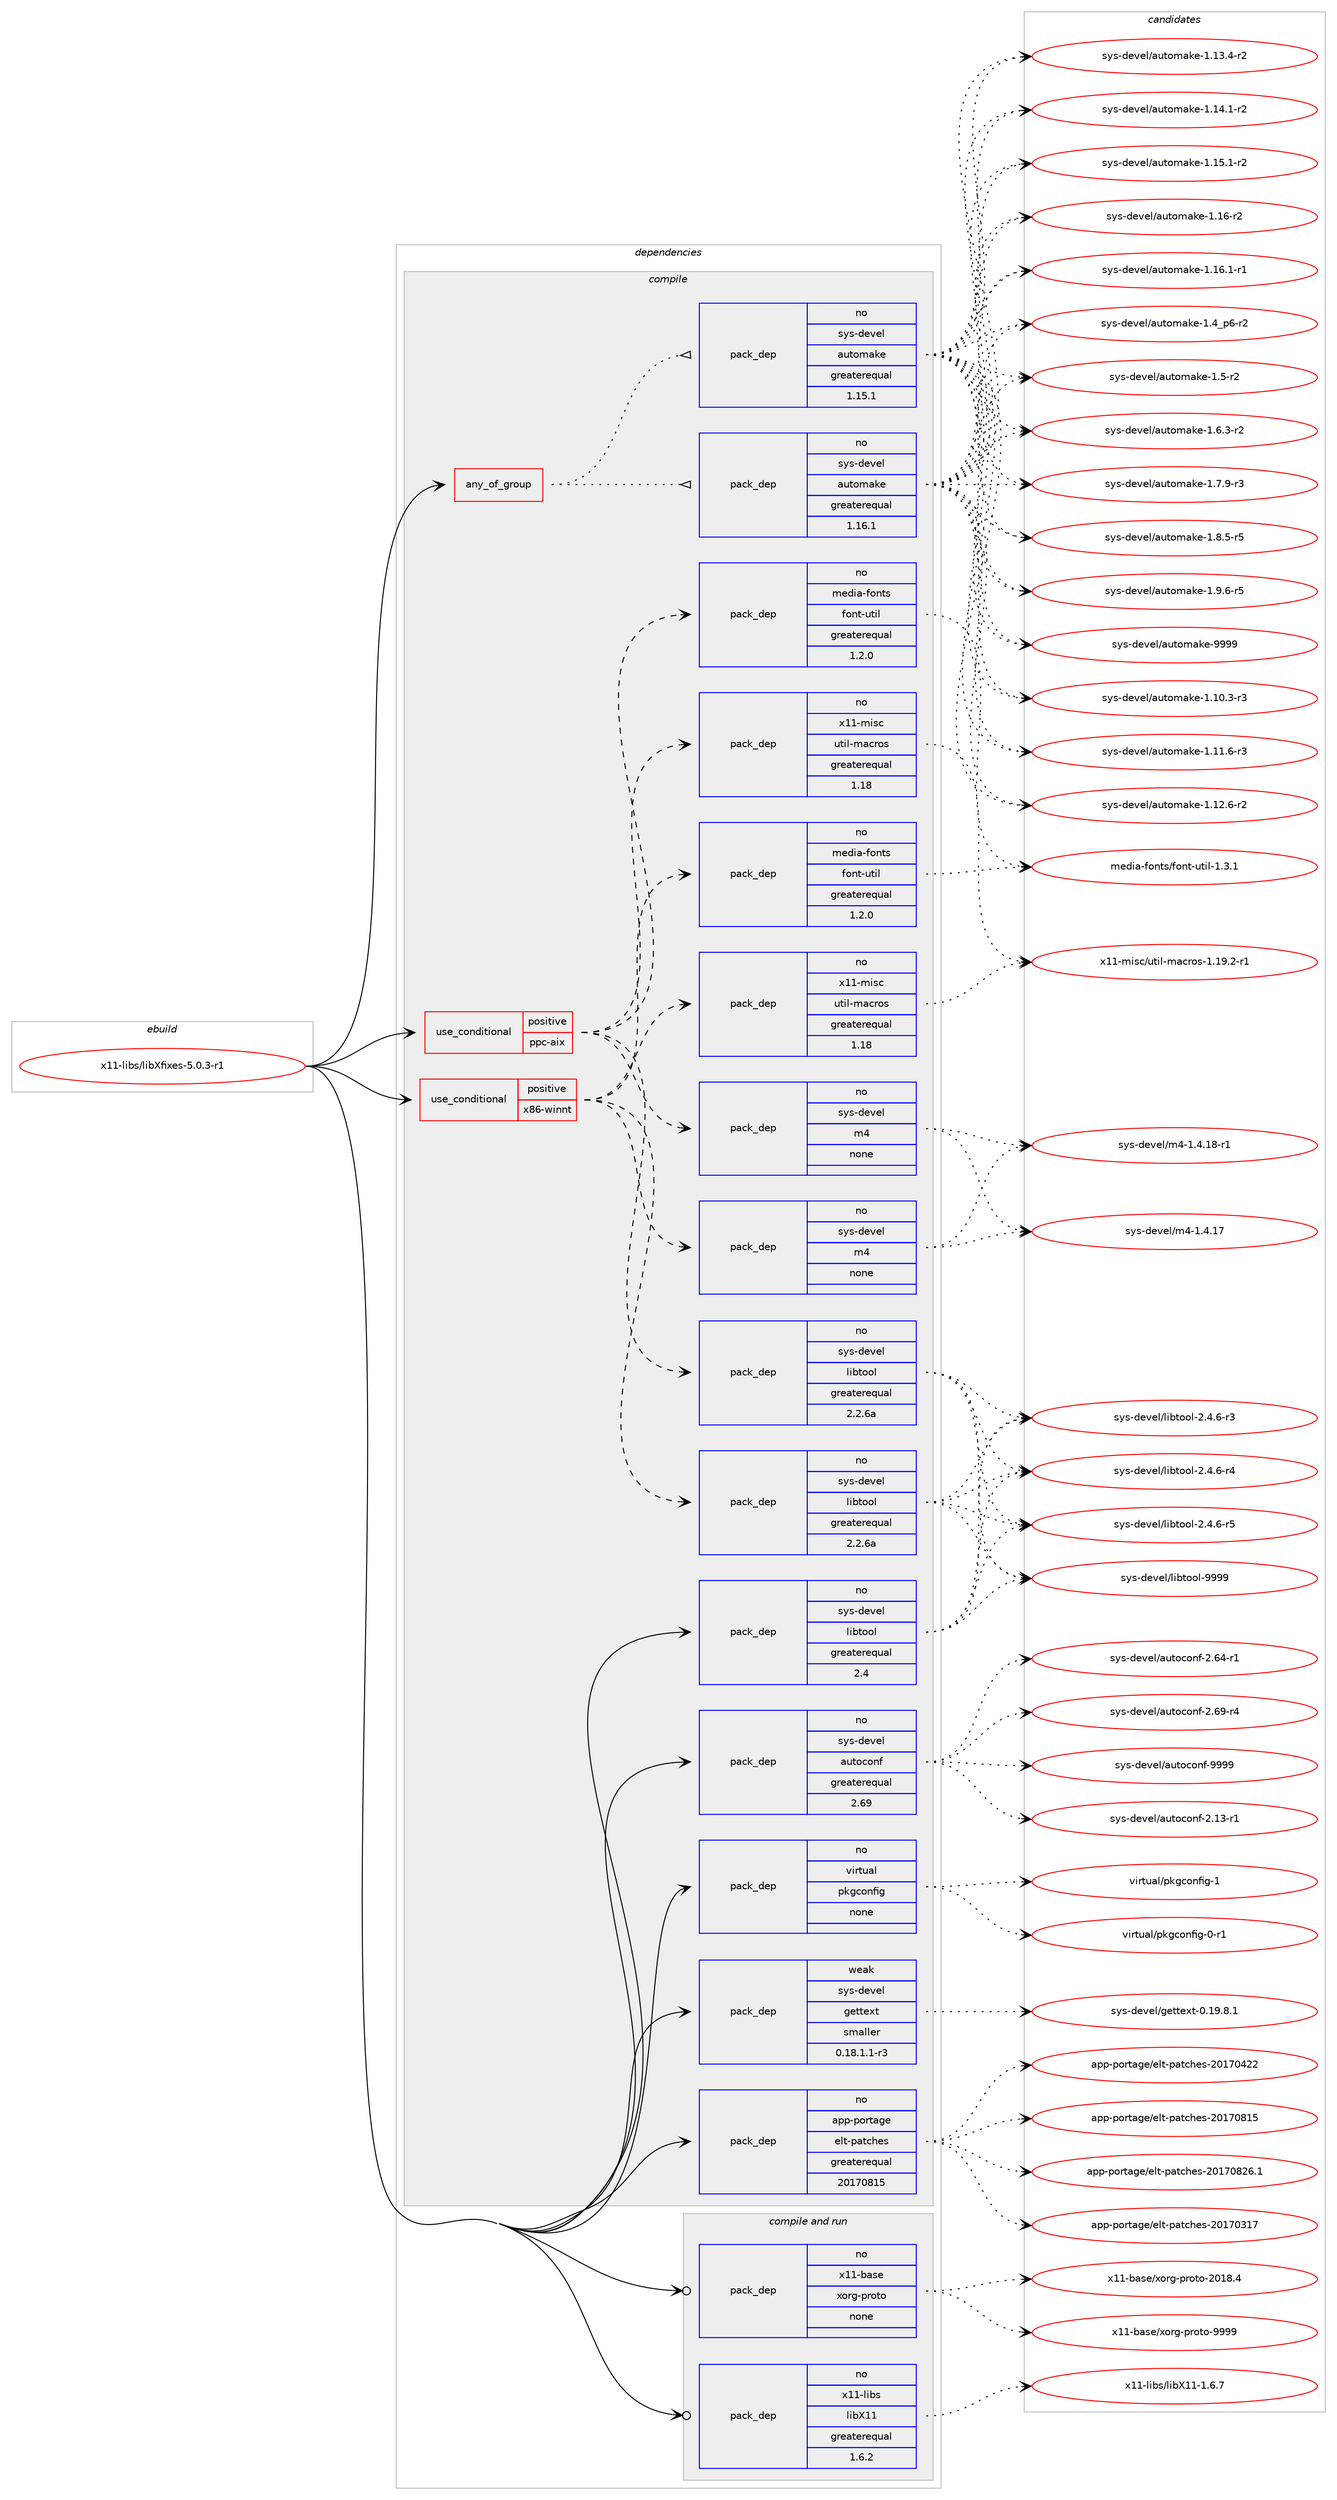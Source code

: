 digraph prolog {

# *************
# Graph options
# *************

newrank=true;
concentrate=true;
compound=true;
graph [rankdir=LR,fontname=Helvetica,fontsize=10,ranksep=1.5];#, ranksep=2.5, nodesep=0.2];
edge  [arrowhead=vee];
node  [fontname=Helvetica,fontsize=10];

# **********
# The ebuild
# **********

subgraph cluster_leftcol {
color=gray;
rank=same;
label=<<i>ebuild</i>>;
id [label="x11-libs/libXfixes-5.0.3-r1", color=red, width=4, href="../x11-libs/libXfixes-5.0.3-r1.svg"];
}

# ****************
# The dependencies
# ****************

subgraph cluster_midcol {
color=gray;
label=<<i>dependencies</i>>;
subgraph cluster_compile {
fillcolor="#eeeeee";
style=filled;
label=<<i>compile</i>>;
subgraph any28539 {
dependency1759533 [label=<<TABLE BORDER="0" CELLBORDER="1" CELLSPACING="0" CELLPADDING="4"><TR><TD CELLPADDING="10">any_of_group</TD></TR></TABLE>>, shape=none, color=red];subgraph pack1263950 {
dependency1759534 [label=<<TABLE BORDER="0" CELLBORDER="1" CELLSPACING="0" CELLPADDING="4" WIDTH="220"><TR><TD ROWSPAN="6" CELLPADDING="30">pack_dep</TD></TR><TR><TD WIDTH="110">no</TD></TR><TR><TD>sys-devel</TD></TR><TR><TD>automake</TD></TR><TR><TD>greaterequal</TD></TR><TR><TD>1.16.1</TD></TR></TABLE>>, shape=none, color=blue];
}
dependency1759533:e -> dependency1759534:w [weight=20,style="dotted",arrowhead="oinv"];
subgraph pack1263951 {
dependency1759535 [label=<<TABLE BORDER="0" CELLBORDER="1" CELLSPACING="0" CELLPADDING="4" WIDTH="220"><TR><TD ROWSPAN="6" CELLPADDING="30">pack_dep</TD></TR><TR><TD WIDTH="110">no</TD></TR><TR><TD>sys-devel</TD></TR><TR><TD>automake</TD></TR><TR><TD>greaterequal</TD></TR><TR><TD>1.15.1</TD></TR></TABLE>>, shape=none, color=blue];
}
dependency1759533:e -> dependency1759535:w [weight=20,style="dotted",arrowhead="oinv"];
}
id:e -> dependency1759533:w [weight=20,style="solid",arrowhead="vee"];
subgraph cond466041 {
dependency1759536 [label=<<TABLE BORDER="0" CELLBORDER="1" CELLSPACING="0" CELLPADDING="4"><TR><TD ROWSPAN="3" CELLPADDING="10">use_conditional</TD></TR><TR><TD>positive</TD></TR><TR><TD>ppc-aix</TD></TR></TABLE>>, shape=none, color=red];
subgraph pack1263952 {
dependency1759537 [label=<<TABLE BORDER="0" CELLBORDER="1" CELLSPACING="0" CELLPADDING="4" WIDTH="220"><TR><TD ROWSPAN="6" CELLPADDING="30">pack_dep</TD></TR><TR><TD WIDTH="110">no</TD></TR><TR><TD>sys-devel</TD></TR><TR><TD>libtool</TD></TR><TR><TD>greaterequal</TD></TR><TR><TD>2.2.6a</TD></TR></TABLE>>, shape=none, color=blue];
}
dependency1759536:e -> dependency1759537:w [weight=20,style="dashed",arrowhead="vee"];
subgraph pack1263953 {
dependency1759538 [label=<<TABLE BORDER="0" CELLBORDER="1" CELLSPACING="0" CELLPADDING="4" WIDTH="220"><TR><TD ROWSPAN="6" CELLPADDING="30">pack_dep</TD></TR><TR><TD WIDTH="110">no</TD></TR><TR><TD>sys-devel</TD></TR><TR><TD>m4</TD></TR><TR><TD>none</TD></TR><TR><TD></TD></TR></TABLE>>, shape=none, color=blue];
}
dependency1759536:e -> dependency1759538:w [weight=20,style="dashed",arrowhead="vee"];
subgraph pack1263954 {
dependency1759539 [label=<<TABLE BORDER="0" CELLBORDER="1" CELLSPACING="0" CELLPADDING="4" WIDTH="220"><TR><TD ROWSPAN="6" CELLPADDING="30">pack_dep</TD></TR><TR><TD WIDTH="110">no</TD></TR><TR><TD>x11-misc</TD></TR><TR><TD>util-macros</TD></TR><TR><TD>greaterequal</TD></TR><TR><TD>1.18</TD></TR></TABLE>>, shape=none, color=blue];
}
dependency1759536:e -> dependency1759539:w [weight=20,style="dashed",arrowhead="vee"];
subgraph pack1263955 {
dependency1759540 [label=<<TABLE BORDER="0" CELLBORDER="1" CELLSPACING="0" CELLPADDING="4" WIDTH="220"><TR><TD ROWSPAN="6" CELLPADDING="30">pack_dep</TD></TR><TR><TD WIDTH="110">no</TD></TR><TR><TD>media-fonts</TD></TR><TR><TD>font-util</TD></TR><TR><TD>greaterequal</TD></TR><TR><TD>1.2.0</TD></TR></TABLE>>, shape=none, color=blue];
}
dependency1759536:e -> dependency1759540:w [weight=20,style="dashed",arrowhead="vee"];
}
id:e -> dependency1759536:w [weight=20,style="solid",arrowhead="vee"];
subgraph cond466042 {
dependency1759541 [label=<<TABLE BORDER="0" CELLBORDER="1" CELLSPACING="0" CELLPADDING="4"><TR><TD ROWSPAN="3" CELLPADDING="10">use_conditional</TD></TR><TR><TD>positive</TD></TR><TR><TD>x86-winnt</TD></TR></TABLE>>, shape=none, color=red];
subgraph pack1263956 {
dependency1759542 [label=<<TABLE BORDER="0" CELLBORDER="1" CELLSPACING="0" CELLPADDING="4" WIDTH="220"><TR><TD ROWSPAN="6" CELLPADDING="30">pack_dep</TD></TR><TR><TD WIDTH="110">no</TD></TR><TR><TD>sys-devel</TD></TR><TR><TD>libtool</TD></TR><TR><TD>greaterequal</TD></TR><TR><TD>2.2.6a</TD></TR></TABLE>>, shape=none, color=blue];
}
dependency1759541:e -> dependency1759542:w [weight=20,style="dashed",arrowhead="vee"];
subgraph pack1263957 {
dependency1759543 [label=<<TABLE BORDER="0" CELLBORDER="1" CELLSPACING="0" CELLPADDING="4" WIDTH="220"><TR><TD ROWSPAN="6" CELLPADDING="30">pack_dep</TD></TR><TR><TD WIDTH="110">no</TD></TR><TR><TD>sys-devel</TD></TR><TR><TD>m4</TD></TR><TR><TD>none</TD></TR><TR><TD></TD></TR></TABLE>>, shape=none, color=blue];
}
dependency1759541:e -> dependency1759543:w [weight=20,style="dashed",arrowhead="vee"];
subgraph pack1263958 {
dependency1759544 [label=<<TABLE BORDER="0" CELLBORDER="1" CELLSPACING="0" CELLPADDING="4" WIDTH="220"><TR><TD ROWSPAN="6" CELLPADDING="30">pack_dep</TD></TR><TR><TD WIDTH="110">no</TD></TR><TR><TD>x11-misc</TD></TR><TR><TD>util-macros</TD></TR><TR><TD>greaterequal</TD></TR><TR><TD>1.18</TD></TR></TABLE>>, shape=none, color=blue];
}
dependency1759541:e -> dependency1759544:w [weight=20,style="dashed",arrowhead="vee"];
subgraph pack1263959 {
dependency1759545 [label=<<TABLE BORDER="0" CELLBORDER="1" CELLSPACING="0" CELLPADDING="4" WIDTH="220"><TR><TD ROWSPAN="6" CELLPADDING="30">pack_dep</TD></TR><TR><TD WIDTH="110">no</TD></TR><TR><TD>media-fonts</TD></TR><TR><TD>font-util</TD></TR><TR><TD>greaterequal</TD></TR><TR><TD>1.2.0</TD></TR></TABLE>>, shape=none, color=blue];
}
dependency1759541:e -> dependency1759545:w [weight=20,style="dashed",arrowhead="vee"];
}
id:e -> dependency1759541:w [weight=20,style="solid",arrowhead="vee"];
subgraph pack1263960 {
dependency1759546 [label=<<TABLE BORDER="0" CELLBORDER="1" CELLSPACING="0" CELLPADDING="4" WIDTH="220"><TR><TD ROWSPAN="6" CELLPADDING="30">pack_dep</TD></TR><TR><TD WIDTH="110">no</TD></TR><TR><TD>app-portage</TD></TR><TR><TD>elt-patches</TD></TR><TR><TD>greaterequal</TD></TR><TR><TD>20170815</TD></TR></TABLE>>, shape=none, color=blue];
}
id:e -> dependency1759546:w [weight=20,style="solid",arrowhead="vee"];
subgraph pack1263961 {
dependency1759547 [label=<<TABLE BORDER="0" CELLBORDER="1" CELLSPACING="0" CELLPADDING="4" WIDTH="220"><TR><TD ROWSPAN="6" CELLPADDING="30">pack_dep</TD></TR><TR><TD WIDTH="110">no</TD></TR><TR><TD>sys-devel</TD></TR><TR><TD>autoconf</TD></TR><TR><TD>greaterequal</TD></TR><TR><TD>2.69</TD></TR></TABLE>>, shape=none, color=blue];
}
id:e -> dependency1759547:w [weight=20,style="solid",arrowhead="vee"];
subgraph pack1263962 {
dependency1759548 [label=<<TABLE BORDER="0" CELLBORDER="1" CELLSPACING="0" CELLPADDING="4" WIDTH="220"><TR><TD ROWSPAN="6" CELLPADDING="30">pack_dep</TD></TR><TR><TD WIDTH="110">no</TD></TR><TR><TD>sys-devel</TD></TR><TR><TD>libtool</TD></TR><TR><TD>greaterequal</TD></TR><TR><TD>2.4</TD></TR></TABLE>>, shape=none, color=blue];
}
id:e -> dependency1759548:w [weight=20,style="solid",arrowhead="vee"];
subgraph pack1263963 {
dependency1759549 [label=<<TABLE BORDER="0" CELLBORDER="1" CELLSPACING="0" CELLPADDING="4" WIDTH="220"><TR><TD ROWSPAN="6" CELLPADDING="30">pack_dep</TD></TR><TR><TD WIDTH="110">no</TD></TR><TR><TD>virtual</TD></TR><TR><TD>pkgconfig</TD></TR><TR><TD>none</TD></TR><TR><TD></TD></TR></TABLE>>, shape=none, color=blue];
}
id:e -> dependency1759549:w [weight=20,style="solid",arrowhead="vee"];
subgraph pack1263964 {
dependency1759550 [label=<<TABLE BORDER="0" CELLBORDER="1" CELLSPACING="0" CELLPADDING="4" WIDTH="220"><TR><TD ROWSPAN="6" CELLPADDING="30">pack_dep</TD></TR><TR><TD WIDTH="110">weak</TD></TR><TR><TD>sys-devel</TD></TR><TR><TD>gettext</TD></TR><TR><TD>smaller</TD></TR><TR><TD>0.18.1.1-r3</TD></TR></TABLE>>, shape=none, color=blue];
}
id:e -> dependency1759550:w [weight=20,style="solid",arrowhead="vee"];
}
subgraph cluster_compileandrun {
fillcolor="#eeeeee";
style=filled;
label=<<i>compile and run</i>>;
subgraph pack1263965 {
dependency1759551 [label=<<TABLE BORDER="0" CELLBORDER="1" CELLSPACING="0" CELLPADDING="4" WIDTH="220"><TR><TD ROWSPAN="6" CELLPADDING="30">pack_dep</TD></TR><TR><TD WIDTH="110">no</TD></TR><TR><TD>x11-base</TD></TR><TR><TD>xorg-proto</TD></TR><TR><TD>none</TD></TR><TR><TD></TD></TR></TABLE>>, shape=none, color=blue];
}
id:e -> dependency1759551:w [weight=20,style="solid",arrowhead="odotvee"];
subgraph pack1263966 {
dependency1759552 [label=<<TABLE BORDER="0" CELLBORDER="1" CELLSPACING="0" CELLPADDING="4" WIDTH="220"><TR><TD ROWSPAN="6" CELLPADDING="30">pack_dep</TD></TR><TR><TD WIDTH="110">no</TD></TR><TR><TD>x11-libs</TD></TR><TR><TD>libX11</TD></TR><TR><TD>greaterequal</TD></TR><TR><TD>1.6.2</TD></TR></TABLE>>, shape=none, color=blue];
}
id:e -> dependency1759552:w [weight=20,style="solid",arrowhead="odotvee"];
}
subgraph cluster_run {
fillcolor="#eeeeee";
style=filled;
label=<<i>run</i>>;
}
}

# **************
# The candidates
# **************

subgraph cluster_choices {
rank=same;
color=gray;
label=<<i>candidates</i>>;

subgraph choice1263950 {
color=black;
nodesep=1;
choice11512111545100101118101108479711711611110997107101454946494846514511451 [label="sys-devel/automake-1.10.3-r3", color=red, width=4,href="../sys-devel/automake-1.10.3-r3.svg"];
choice11512111545100101118101108479711711611110997107101454946494946544511451 [label="sys-devel/automake-1.11.6-r3", color=red, width=4,href="../sys-devel/automake-1.11.6-r3.svg"];
choice11512111545100101118101108479711711611110997107101454946495046544511450 [label="sys-devel/automake-1.12.6-r2", color=red, width=4,href="../sys-devel/automake-1.12.6-r2.svg"];
choice11512111545100101118101108479711711611110997107101454946495146524511450 [label="sys-devel/automake-1.13.4-r2", color=red, width=4,href="../sys-devel/automake-1.13.4-r2.svg"];
choice11512111545100101118101108479711711611110997107101454946495246494511450 [label="sys-devel/automake-1.14.1-r2", color=red, width=4,href="../sys-devel/automake-1.14.1-r2.svg"];
choice11512111545100101118101108479711711611110997107101454946495346494511450 [label="sys-devel/automake-1.15.1-r2", color=red, width=4,href="../sys-devel/automake-1.15.1-r2.svg"];
choice1151211154510010111810110847971171161111099710710145494649544511450 [label="sys-devel/automake-1.16-r2", color=red, width=4,href="../sys-devel/automake-1.16-r2.svg"];
choice11512111545100101118101108479711711611110997107101454946495446494511449 [label="sys-devel/automake-1.16.1-r1", color=red, width=4,href="../sys-devel/automake-1.16.1-r1.svg"];
choice115121115451001011181011084797117116111109971071014549465295112544511450 [label="sys-devel/automake-1.4_p6-r2", color=red, width=4,href="../sys-devel/automake-1.4_p6-r2.svg"];
choice11512111545100101118101108479711711611110997107101454946534511450 [label="sys-devel/automake-1.5-r2", color=red, width=4,href="../sys-devel/automake-1.5-r2.svg"];
choice115121115451001011181011084797117116111109971071014549465446514511450 [label="sys-devel/automake-1.6.3-r2", color=red, width=4,href="../sys-devel/automake-1.6.3-r2.svg"];
choice115121115451001011181011084797117116111109971071014549465546574511451 [label="sys-devel/automake-1.7.9-r3", color=red, width=4,href="../sys-devel/automake-1.7.9-r3.svg"];
choice115121115451001011181011084797117116111109971071014549465646534511453 [label="sys-devel/automake-1.8.5-r5", color=red, width=4,href="../sys-devel/automake-1.8.5-r5.svg"];
choice115121115451001011181011084797117116111109971071014549465746544511453 [label="sys-devel/automake-1.9.6-r5", color=red, width=4,href="../sys-devel/automake-1.9.6-r5.svg"];
choice115121115451001011181011084797117116111109971071014557575757 [label="sys-devel/automake-9999", color=red, width=4,href="../sys-devel/automake-9999.svg"];
dependency1759534:e -> choice11512111545100101118101108479711711611110997107101454946494846514511451:w [style=dotted,weight="100"];
dependency1759534:e -> choice11512111545100101118101108479711711611110997107101454946494946544511451:w [style=dotted,weight="100"];
dependency1759534:e -> choice11512111545100101118101108479711711611110997107101454946495046544511450:w [style=dotted,weight="100"];
dependency1759534:e -> choice11512111545100101118101108479711711611110997107101454946495146524511450:w [style=dotted,weight="100"];
dependency1759534:e -> choice11512111545100101118101108479711711611110997107101454946495246494511450:w [style=dotted,weight="100"];
dependency1759534:e -> choice11512111545100101118101108479711711611110997107101454946495346494511450:w [style=dotted,weight="100"];
dependency1759534:e -> choice1151211154510010111810110847971171161111099710710145494649544511450:w [style=dotted,weight="100"];
dependency1759534:e -> choice11512111545100101118101108479711711611110997107101454946495446494511449:w [style=dotted,weight="100"];
dependency1759534:e -> choice115121115451001011181011084797117116111109971071014549465295112544511450:w [style=dotted,weight="100"];
dependency1759534:e -> choice11512111545100101118101108479711711611110997107101454946534511450:w [style=dotted,weight="100"];
dependency1759534:e -> choice115121115451001011181011084797117116111109971071014549465446514511450:w [style=dotted,weight="100"];
dependency1759534:e -> choice115121115451001011181011084797117116111109971071014549465546574511451:w [style=dotted,weight="100"];
dependency1759534:e -> choice115121115451001011181011084797117116111109971071014549465646534511453:w [style=dotted,weight="100"];
dependency1759534:e -> choice115121115451001011181011084797117116111109971071014549465746544511453:w [style=dotted,weight="100"];
dependency1759534:e -> choice115121115451001011181011084797117116111109971071014557575757:w [style=dotted,weight="100"];
}
subgraph choice1263951 {
color=black;
nodesep=1;
choice11512111545100101118101108479711711611110997107101454946494846514511451 [label="sys-devel/automake-1.10.3-r3", color=red, width=4,href="../sys-devel/automake-1.10.3-r3.svg"];
choice11512111545100101118101108479711711611110997107101454946494946544511451 [label="sys-devel/automake-1.11.6-r3", color=red, width=4,href="../sys-devel/automake-1.11.6-r3.svg"];
choice11512111545100101118101108479711711611110997107101454946495046544511450 [label="sys-devel/automake-1.12.6-r2", color=red, width=4,href="../sys-devel/automake-1.12.6-r2.svg"];
choice11512111545100101118101108479711711611110997107101454946495146524511450 [label="sys-devel/automake-1.13.4-r2", color=red, width=4,href="../sys-devel/automake-1.13.4-r2.svg"];
choice11512111545100101118101108479711711611110997107101454946495246494511450 [label="sys-devel/automake-1.14.1-r2", color=red, width=4,href="../sys-devel/automake-1.14.1-r2.svg"];
choice11512111545100101118101108479711711611110997107101454946495346494511450 [label="sys-devel/automake-1.15.1-r2", color=red, width=4,href="../sys-devel/automake-1.15.1-r2.svg"];
choice1151211154510010111810110847971171161111099710710145494649544511450 [label="sys-devel/automake-1.16-r2", color=red, width=4,href="../sys-devel/automake-1.16-r2.svg"];
choice11512111545100101118101108479711711611110997107101454946495446494511449 [label="sys-devel/automake-1.16.1-r1", color=red, width=4,href="../sys-devel/automake-1.16.1-r1.svg"];
choice115121115451001011181011084797117116111109971071014549465295112544511450 [label="sys-devel/automake-1.4_p6-r2", color=red, width=4,href="../sys-devel/automake-1.4_p6-r2.svg"];
choice11512111545100101118101108479711711611110997107101454946534511450 [label="sys-devel/automake-1.5-r2", color=red, width=4,href="../sys-devel/automake-1.5-r2.svg"];
choice115121115451001011181011084797117116111109971071014549465446514511450 [label="sys-devel/automake-1.6.3-r2", color=red, width=4,href="../sys-devel/automake-1.6.3-r2.svg"];
choice115121115451001011181011084797117116111109971071014549465546574511451 [label="sys-devel/automake-1.7.9-r3", color=red, width=4,href="../sys-devel/automake-1.7.9-r3.svg"];
choice115121115451001011181011084797117116111109971071014549465646534511453 [label="sys-devel/automake-1.8.5-r5", color=red, width=4,href="../sys-devel/automake-1.8.5-r5.svg"];
choice115121115451001011181011084797117116111109971071014549465746544511453 [label="sys-devel/automake-1.9.6-r5", color=red, width=4,href="../sys-devel/automake-1.9.6-r5.svg"];
choice115121115451001011181011084797117116111109971071014557575757 [label="sys-devel/automake-9999", color=red, width=4,href="../sys-devel/automake-9999.svg"];
dependency1759535:e -> choice11512111545100101118101108479711711611110997107101454946494846514511451:w [style=dotted,weight="100"];
dependency1759535:e -> choice11512111545100101118101108479711711611110997107101454946494946544511451:w [style=dotted,weight="100"];
dependency1759535:e -> choice11512111545100101118101108479711711611110997107101454946495046544511450:w [style=dotted,weight="100"];
dependency1759535:e -> choice11512111545100101118101108479711711611110997107101454946495146524511450:w [style=dotted,weight="100"];
dependency1759535:e -> choice11512111545100101118101108479711711611110997107101454946495246494511450:w [style=dotted,weight="100"];
dependency1759535:e -> choice11512111545100101118101108479711711611110997107101454946495346494511450:w [style=dotted,weight="100"];
dependency1759535:e -> choice1151211154510010111810110847971171161111099710710145494649544511450:w [style=dotted,weight="100"];
dependency1759535:e -> choice11512111545100101118101108479711711611110997107101454946495446494511449:w [style=dotted,weight="100"];
dependency1759535:e -> choice115121115451001011181011084797117116111109971071014549465295112544511450:w [style=dotted,weight="100"];
dependency1759535:e -> choice11512111545100101118101108479711711611110997107101454946534511450:w [style=dotted,weight="100"];
dependency1759535:e -> choice115121115451001011181011084797117116111109971071014549465446514511450:w [style=dotted,weight="100"];
dependency1759535:e -> choice115121115451001011181011084797117116111109971071014549465546574511451:w [style=dotted,weight="100"];
dependency1759535:e -> choice115121115451001011181011084797117116111109971071014549465646534511453:w [style=dotted,weight="100"];
dependency1759535:e -> choice115121115451001011181011084797117116111109971071014549465746544511453:w [style=dotted,weight="100"];
dependency1759535:e -> choice115121115451001011181011084797117116111109971071014557575757:w [style=dotted,weight="100"];
}
subgraph choice1263952 {
color=black;
nodesep=1;
choice1151211154510010111810110847108105981161111111084550465246544511451 [label="sys-devel/libtool-2.4.6-r3", color=red, width=4,href="../sys-devel/libtool-2.4.6-r3.svg"];
choice1151211154510010111810110847108105981161111111084550465246544511452 [label="sys-devel/libtool-2.4.6-r4", color=red, width=4,href="../sys-devel/libtool-2.4.6-r4.svg"];
choice1151211154510010111810110847108105981161111111084550465246544511453 [label="sys-devel/libtool-2.4.6-r5", color=red, width=4,href="../sys-devel/libtool-2.4.6-r5.svg"];
choice1151211154510010111810110847108105981161111111084557575757 [label="sys-devel/libtool-9999", color=red, width=4,href="../sys-devel/libtool-9999.svg"];
dependency1759537:e -> choice1151211154510010111810110847108105981161111111084550465246544511451:w [style=dotted,weight="100"];
dependency1759537:e -> choice1151211154510010111810110847108105981161111111084550465246544511452:w [style=dotted,weight="100"];
dependency1759537:e -> choice1151211154510010111810110847108105981161111111084550465246544511453:w [style=dotted,weight="100"];
dependency1759537:e -> choice1151211154510010111810110847108105981161111111084557575757:w [style=dotted,weight="100"];
}
subgraph choice1263953 {
color=black;
nodesep=1;
choice11512111545100101118101108471095245494652464955 [label="sys-devel/m4-1.4.17", color=red, width=4,href="../sys-devel/m4-1.4.17.svg"];
choice115121115451001011181011084710952454946524649564511449 [label="sys-devel/m4-1.4.18-r1", color=red, width=4,href="../sys-devel/m4-1.4.18-r1.svg"];
dependency1759538:e -> choice11512111545100101118101108471095245494652464955:w [style=dotted,weight="100"];
dependency1759538:e -> choice115121115451001011181011084710952454946524649564511449:w [style=dotted,weight="100"];
}
subgraph choice1263954 {
color=black;
nodesep=1;
choice1204949451091051159947117116105108451099799114111115454946495746504511449 [label="x11-misc/util-macros-1.19.2-r1", color=red, width=4,href="../x11-misc/util-macros-1.19.2-r1.svg"];
dependency1759539:e -> choice1204949451091051159947117116105108451099799114111115454946495746504511449:w [style=dotted,weight="100"];
}
subgraph choice1263955 {
color=black;
nodesep=1;
choice10910110010597451021111101161154710211111011645117116105108454946514649 [label="media-fonts/font-util-1.3.1", color=red, width=4,href="../media-fonts/font-util-1.3.1.svg"];
dependency1759540:e -> choice10910110010597451021111101161154710211111011645117116105108454946514649:w [style=dotted,weight="100"];
}
subgraph choice1263956 {
color=black;
nodesep=1;
choice1151211154510010111810110847108105981161111111084550465246544511451 [label="sys-devel/libtool-2.4.6-r3", color=red, width=4,href="../sys-devel/libtool-2.4.6-r3.svg"];
choice1151211154510010111810110847108105981161111111084550465246544511452 [label="sys-devel/libtool-2.4.6-r4", color=red, width=4,href="../sys-devel/libtool-2.4.6-r4.svg"];
choice1151211154510010111810110847108105981161111111084550465246544511453 [label="sys-devel/libtool-2.4.6-r5", color=red, width=4,href="../sys-devel/libtool-2.4.6-r5.svg"];
choice1151211154510010111810110847108105981161111111084557575757 [label="sys-devel/libtool-9999", color=red, width=4,href="../sys-devel/libtool-9999.svg"];
dependency1759542:e -> choice1151211154510010111810110847108105981161111111084550465246544511451:w [style=dotted,weight="100"];
dependency1759542:e -> choice1151211154510010111810110847108105981161111111084550465246544511452:w [style=dotted,weight="100"];
dependency1759542:e -> choice1151211154510010111810110847108105981161111111084550465246544511453:w [style=dotted,weight="100"];
dependency1759542:e -> choice1151211154510010111810110847108105981161111111084557575757:w [style=dotted,weight="100"];
}
subgraph choice1263957 {
color=black;
nodesep=1;
choice11512111545100101118101108471095245494652464955 [label="sys-devel/m4-1.4.17", color=red, width=4,href="../sys-devel/m4-1.4.17.svg"];
choice115121115451001011181011084710952454946524649564511449 [label="sys-devel/m4-1.4.18-r1", color=red, width=4,href="../sys-devel/m4-1.4.18-r1.svg"];
dependency1759543:e -> choice11512111545100101118101108471095245494652464955:w [style=dotted,weight="100"];
dependency1759543:e -> choice115121115451001011181011084710952454946524649564511449:w [style=dotted,weight="100"];
}
subgraph choice1263958 {
color=black;
nodesep=1;
choice1204949451091051159947117116105108451099799114111115454946495746504511449 [label="x11-misc/util-macros-1.19.2-r1", color=red, width=4,href="../x11-misc/util-macros-1.19.2-r1.svg"];
dependency1759544:e -> choice1204949451091051159947117116105108451099799114111115454946495746504511449:w [style=dotted,weight="100"];
}
subgraph choice1263959 {
color=black;
nodesep=1;
choice10910110010597451021111101161154710211111011645117116105108454946514649 [label="media-fonts/font-util-1.3.1", color=red, width=4,href="../media-fonts/font-util-1.3.1.svg"];
dependency1759545:e -> choice10910110010597451021111101161154710211111011645117116105108454946514649:w [style=dotted,weight="100"];
}
subgraph choice1263960 {
color=black;
nodesep=1;
choice97112112451121111141169710310147101108116451129711699104101115455048495548514955 [label="app-portage/elt-patches-20170317", color=red, width=4,href="../app-portage/elt-patches-20170317.svg"];
choice97112112451121111141169710310147101108116451129711699104101115455048495548525050 [label="app-portage/elt-patches-20170422", color=red, width=4,href="../app-portage/elt-patches-20170422.svg"];
choice97112112451121111141169710310147101108116451129711699104101115455048495548564953 [label="app-portage/elt-patches-20170815", color=red, width=4,href="../app-portage/elt-patches-20170815.svg"];
choice971121124511211111411697103101471011081164511297116991041011154550484955485650544649 [label="app-portage/elt-patches-20170826.1", color=red, width=4,href="../app-portage/elt-patches-20170826.1.svg"];
dependency1759546:e -> choice97112112451121111141169710310147101108116451129711699104101115455048495548514955:w [style=dotted,weight="100"];
dependency1759546:e -> choice97112112451121111141169710310147101108116451129711699104101115455048495548525050:w [style=dotted,weight="100"];
dependency1759546:e -> choice97112112451121111141169710310147101108116451129711699104101115455048495548564953:w [style=dotted,weight="100"];
dependency1759546:e -> choice971121124511211111411697103101471011081164511297116991041011154550484955485650544649:w [style=dotted,weight="100"];
}
subgraph choice1263961 {
color=black;
nodesep=1;
choice1151211154510010111810110847971171161119911111010245504649514511449 [label="sys-devel/autoconf-2.13-r1", color=red, width=4,href="../sys-devel/autoconf-2.13-r1.svg"];
choice1151211154510010111810110847971171161119911111010245504654524511449 [label="sys-devel/autoconf-2.64-r1", color=red, width=4,href="../sys-devel/autoconf-2.64-r1.svg"];
choice1151211154510010111810110847971171161119911111010245504654574511452 [label="sys-devel/autoconf-2.69-r4", color=red, width=4,href="../sys-devel/autoconf-2.69-r4.svg"];
choice115121115451001011181011084797117116111991111101024557575757 [label="sys-devel/autoconf-9999", color=red, width=4,href="../sys-devel/autoconf-9999.svg"];
dependency1759547:e -> choice1151211154510010111810110847971171161119911111010245504649514511449:w [style=dotted,weight="100"];
dependency1759547:e -> choice1151211154510010111810110847971171161119911111010245504654524511449:w [style=dotted,weight="100"];
dependency1759547:e -> choice1151211154510010111810110847971171161119911111010245504654574511452:w [style=dotted,weight="100"];
dependency1759547:e -> choice115121115451001011181011084797117116111991111101024557575757:w [style=dotted,weight="100"];
}
subgraph choice1263962 {
color=black;
nodesep=1;
choice1151211154510010111810110847108105981161111111084550465246544511451 [label="sys-devel/libtool-2.4.6-r3", color=red, width=4,href="../sys-devel/libtool-2.4.6-r3.svg"];
choice1151211154510010111810110847108105981161111111084550465246544511452 [label="sys-devel/libtool-2.4.6-r4", color=red, width=4,href="../sys-devel/libtool-2.4.6-r4.svg"];
choice1151211154510010111810110847108105981161111111084550465246544511453 [label="sys-devel/libtool-2.4.6-r5", color=red, width=4,href="../sys-devel/libtool-2.4.6-r5.svg"];
choice1151211154510010111810110847108105981161111111084557575757 [label="sys-devel/libtool-9999", color=red, width=4,href="../sys-devel/libtool-9999.svg"];
dependency1759548:e -> choice1151211154510010111810110847108105981161111111084550465246544511451:w [style=dotted,weight="100"];
dependency1759548:e -> choice1151211154510010111810110847108105981161111111084550465246544511452:w [style=dotted,weight="100"];
dependency1759548:e -> choice1151211154510010111810110847108105981161111111084550465246544511453:w [style=dotted,weight="100"];
dependency1759548:e -> choice1151211154510010111810110847108105981161111111084557575757:w [style=dotted,weight="100"];
}
subgraph choice1263963 {
color=black;
nodesep=1;
choice11810511411611797108471121071039911111010210510345484511449 [label="virtual/pkgconfig-0-r1", color=red, width=4,href="../virtual/pkgconfig-0-r1.svg"];
choice1181051141161179710847112107103991111101021051034549 [label="virtual/pkgconfig-1", color=red, width=4,href="../virtual/pkgconfig-1.svg"];
dependency1759549:e -> choice11810511411611797108471121071039911111010210510345484511449:w [style=dotted,weight="100"];
dependency1759549:e -> choice1181051141161179710847112107103991111101021051034549:w [style=dotted,weight="100"];
}
subgraph choice1263964 {
color=black;
nodesep=1;
choice1151211154510010111810110847103101116116101120116454846495746564649 [label="sys-devel/gettext-0.19.8.1", color=red, width=4,href="../sys-devel/gettext-0.19.8.1.svg"];
dependency1759550:e -> choice1151211154510010111810110847103101116116101120116454846495746564649:w [style=dotted,weight="100"];
}
subgraph choice1263965 {
color=black;
nodesep=1;
choice1204949459897115101471201111141034511211411111611145504849564652 [label="x11-base/xorg-proto-2018.4", color=red, width=4,href="../x11-base/xorg-proto-2018.4.svg"];
choice120494945989711510147120111114103451121141111161114557575757 [label="x11-base/xorg-proto-9999", color=red, width=4,href="../x11-base/xorg-proto-9999.svg"];
dependency1759551:e -> choice1204949459897115101471201111141034511211411111611145504849564652:w [style=dotted,weight="100"];
dependency1759551:e -> choice120494945989711510147120111114103451121141111161114557575757:w [style=dotted,weight="100"];
}
subgraph choice1263966 {
color=black;
nodesep=1;
choice120494945108105981154710810598884949454946544655 [label="x11-libs/libX11-1.6.7", color=red, width=4,href="../x11-libs/libX11-1.6.7.svg"];
dependency1759552:e -> choice120494945108105981154710810598884949454946544655:w [style=dotted,weight="100"];
}
}

}
